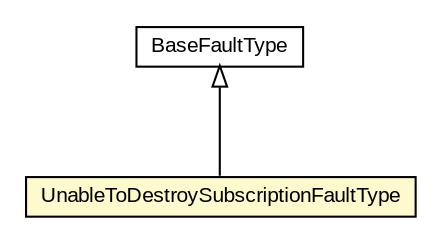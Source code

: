 #!/usr/local/bin/dot
#
# Class diagram 
# Generated by UMLGraph version R5_6-24-gf6e263 (http://www.umlgraph.org/)
#

digraph G {
	edge [fontname="arial",fontsize=10,labelfontname="arial",labelfontsize=10];
	node [fontname="arial",fontsize=10,shape=plaintext];
	nodesep=0.25;
	ranksep=0.5;
	// org.oasis_open.docs.wsn.b_2.UnableToDestroySubscriptionFaultType
	c1181853 [label=<<table title="org.oasis_open.docs.wsn.b_2.UnableToDestroySubscriptionFaultType" border="0" cellborder="1" cellspacing="0" cellpadding="2" port="p" bgcolor="lemonChiffon" href="./UnableToDestroySubscriptionFaultType.html">
		<tr><td><table border="0" cellspacing="0" cellpadding="1">
<tr><td align="center" balign="center"> UnableToDestroySubscriptionFaultType </td></tr>
		</table></td></tr>
		</table>>, URL="./UnableToDestroySubscriptionFaultType.html", fontname="arial", fontcolor="black", fontsize=10.0];
	// org.oasis_open.docs.wsrf.bf_2.BaseFaultType
	c1181909 [label=<<table title="org.oasis_open.docs.wsrf.bf_2.BaseFaultType" border="0" cellborder="1" cellspacing="0" cellpadding="2" port="p" href="../../wsrf/bf_2/BaseFaultType.html">
		<tr><td><table border="0" cellspacing="0" cellpadding="1">
<tr><td align="center" balign="center"> BaseFaultType </td></tr>
		</table></td></tr>
		</table>>, URL="../../wsrf/bf_2/BaseFaultType.html", fontname="arial", fontcolor="black", fontsize=10.0];
	//org.oasis_open.docs.wsn.b_2.UnableToDestroySubscriptionFaultType extends org.oasis_open.docs.wsrf.bf_2.BaseFaultType
	c1181909:p -> c1181853:p [dir=back,arrowtail=empty];
}

